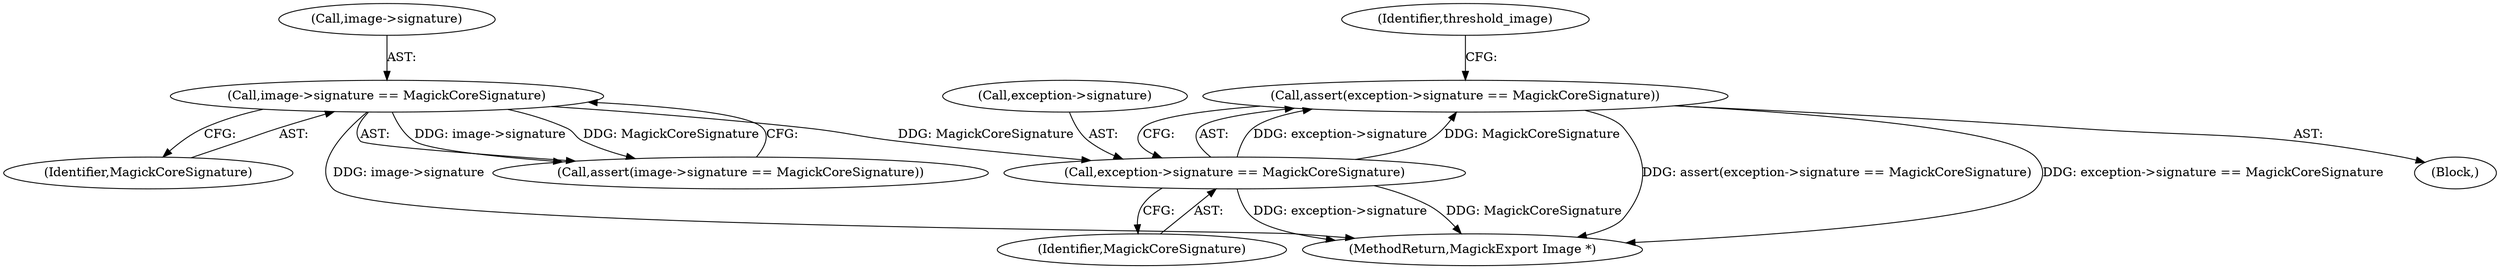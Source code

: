 digraph "0_ImageMagick6_604588fc35c7585abb7a9e71f69bb82e4389fefc@API" {
"1000149" [label="(Call,assert(exception->signature == MagickCoreSignature))"];
"1000150" [label="(Call,exception->signature == MagickCoreSignature)"];
"1000123" [label="(Call,image->signature == MagickCoreSignature)"];
"1000154" [label="(Identifier,MagickCoreSignature)"];
"1000124" [label="(Call,image->signature)"];
"1000127" [label="(Identifier,MagickCoreSignature)"];
"1000150" [label="(Call,exception->signature == MagickCoreSignature)"];
"1000686" [label="(MethodReturn,MagickExport Image *)"];
"1000156" [label="(Identifier,threshold_image)"];
"1000122" [label="(Call,assert(image->signature == MagickCoreSignature))"];
"1000151" [label="(Call,exception->signature)"];
"1000123" [label="(Call,image->signature == MagickCoreSignature)"];
"1000149" [label="(Call,assert(exception->signature == MagickCoreSignature))"];
"1000108" [label="(Block,)"];
"1000149" -> "1000108"  [label="AST: "];
"1000149" -> "1000150"  [label="CFG: "];
"1000150" -> "1000149"  [label="AST: "];
"1000156" -> "1000149"  [label="CFG: "];
"1000149" -> "1000686"  [label="DDG: assert(exception->signature == MagickCoreSignature)"];
"1000149" -> "1000686"  [label="DDG: exception->signature == MagickCoreSignature"];
"1000150" -> "1000149"  [label="DDG: exception->signature"];
"1000150" -> "1000149"  [label="DDG: MagickCoreSignature"];
"1000150" -> "1000154"  [label="CFG: "];
"1000151" -> "1000150"  [label="AST: "];
"1000154" -> "1000150"  [label="AST: "];
"1000150" -> "1000686"  [label="DDG: exception->signature"];
"1000150" -> "1000686"  [label="DDG: MagickCoreSignature"];
"1000123" -> "1000150"  [label="DDG: MagickCoreSignature"];
"1000123" -> "1000122"  [label="AST: "];
"1000123" -> "1000127"  [label="CFG: "];
"1000124" -> "1000123"  [label="AST: "];
"1000127" -> "1000123"  [label="AST: "];
"1000122" -> "1000123"  [label="CFG: "];
"1000123" -> "1000686"  [label="DDG: image->signature"];
"1000123" -> "1000122"  [label="DDG: image->signature"];
"1000123" -> "1000122"  [label="DDG: MagickCoreSignature"];
}
